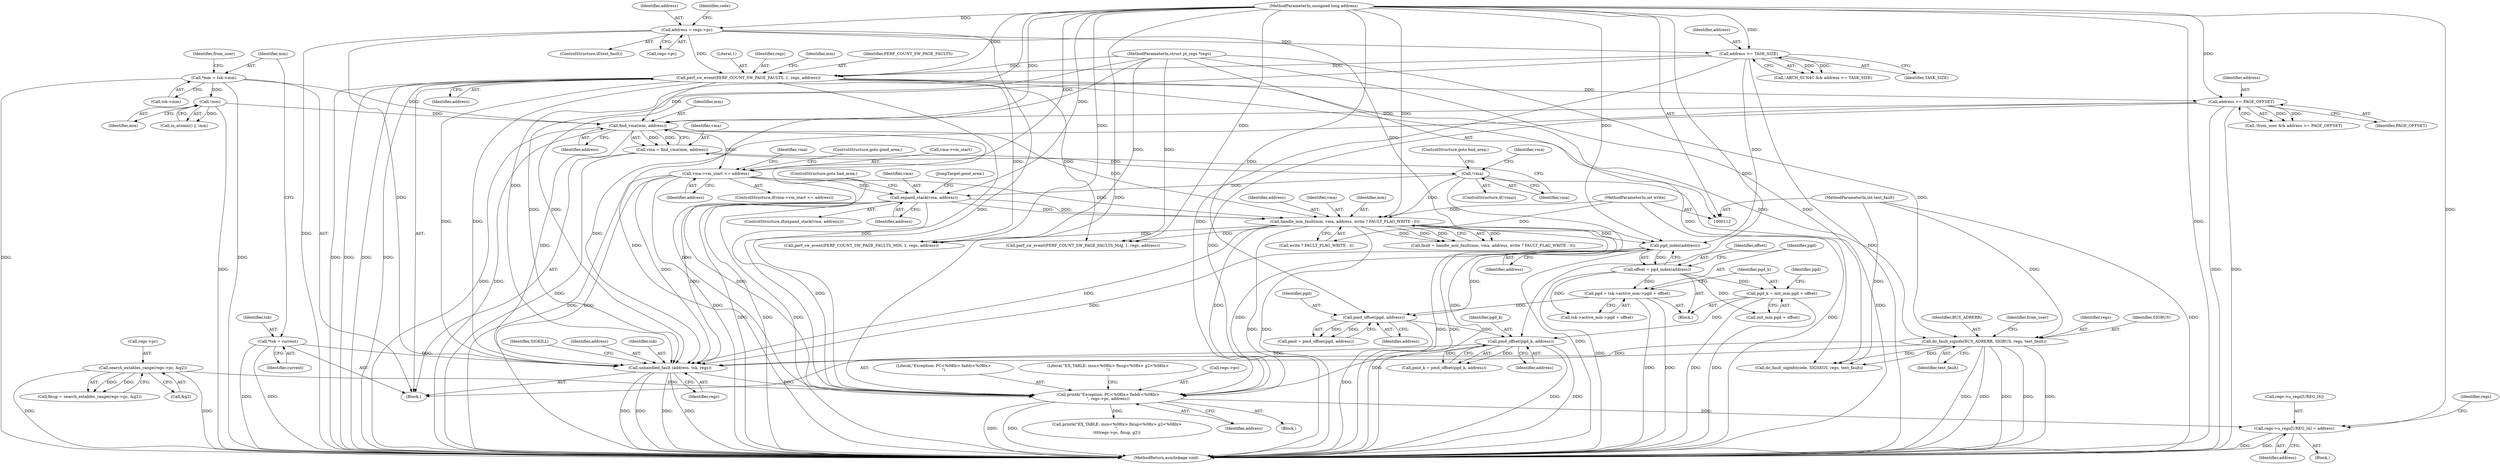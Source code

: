 digraph "0_linux_a8b0ca17b80e92faab46ee7179ba9e99ccb61233_43@array" {
"1000390" [label="(Call,regs->u_regs[UREG_I4] = address)"];
"1000344" [label="(Call,printk(\"Exception: PC<%08lx> faddr<%08lx>\n\", regs->pc, address))"];
"1000329" [label="(Call,search_extables_range(regs->pc, &g2))"];
"1000186" [label="(Call,find_vma(mm, address))"];
"1000163" [label="(Call,!mm)"];
"1000124" [label="(Call,*mm = tsk->mm)"];
"1000180" [label="(Call,address >= PAGE_OFFSET)"];
"1000166" [label="(Call,perf_sw_event(PERF_COUNT_SW_PAGE_FAULTS, 1, regs, address))"];
"1000113" [label="(MethodParameterIn,struct pt_regs *regs)"];
"1000156" [label="(Call,address >= TASK_SIZE)"];
"1000144" [label="(Call,address = regs->pc)"];
"1000116" [label="(MethodParameterIn,unsigned long address)"];
"1000466" [label="(Call,pgd_index(address))"];
"1000242" [label="(Call,handle_mm_fault(mm, vma, address, write ? FAULT_FLAG_WRITE : 0))"];
"1000209" [label="(Call,expand_stack(vma, address))"];
"1000190" [label="(Call,!vma)"];
"1000184" [label="(Call,vma = find_vma(mm, address))"];
"1000194" [label="(Call,vma->vm_start <= address)"];
"1000115" [label="(MethodParameterIn,int write)"];
"1000515" [label="(Call,pmd_offset(pgd_k, address))"];
"1000481" [label="(Call,pgd_k = init_mm.pgd + offset)"];
"1000464" [label="(Call,offset = pgd_index(address))"];
"1000510" [label="(Call,pmd_offset(pgd, address))"];
"1000472" [label="(Call,pgd = tsk->active_mm->pgd + offset)"];
"1000428" [label="(Call,unhandled_fault (address, tsk, regs))"];
"1000120" [label="(Call,*tsk = current)"];
"1000452" [label="(Call,do_fault_siginfo(BUS_ADRERR, SIGBUS, regs, text_fault))"];
"1000114" [label="(MethodParameterIn,int text_fault)"];
"1000133" [label="(Identifier,from_user)"];
"1000204" [label="(Identifier,vma)"];
"1000465" [label="(Identifier,offset)"];
"1000400" [label="(Identifier,regs)"];
"1000124" [label="(Call,*mm = tsk->mm)"];
"1000177" [label="(Call,!from_user && address >= PAGE_OFFSET)"];
"1000277" [label="(Call,perf_sw_event(PERF_COUNT_SW_PAGE_FAULTS_MAJ, 1, regs, address))"];
"1000492" [label="(Identifier,pgd)"];
"1000166" [label="(Call,perf_sw_event(PERF_COUNT_SW_PAGE_FAULTS, 1, regs, address))"];
"1000187" [label="(Identifier,mm)"];
"1000510" [label="(Call,pmd_offset(pgd, address))"];
"1000472" [label="(Call,pgd = tsk->active_mm->pgd + offset)"];
"1000428" [label="(Call,unhandled_fault (address, tsk, regs))"];
"1000213" [label="(JumpTarget,good_area:)"];
"1000473" [label="(Identifier,pgd)"];
"1000180" [label="(Call,address >= PAGE_OFFSET)"];
"1000456" [label="(Identifier,text_fault)"];
"1000188" [label="(Identifier,address)"];
"1000246" [label="(Call,write ? FAULT_FLAG_WRITE : 0)"];
"1000181" [label="(Identifier,address)"];
"1000339" [label="(Block,)"];
"1000185" [label="(Identifier,vma)"];
"1000199" [label="(ControlStructure,goto good_area;)"];
"1000209" [label="(Call,expand_stack(vma, address))"];
"1000116" [label="(MethodParameterIn,unsigned long address)"];
"1000330" [label="(Call,regs->pc)"];
"1000194" [label="(Call,vma->vm_start <= address)"];
"1000517" [label="(Identifier,address)"];
"1000329" [label="(Call,search_extables_range(regs->pc, &g2))"];
"1000168" [label="(Literal,1)"];
"1000115" [label="(MethodParameterIn,int write)"];
"1000513" [label="(Call,pmd_k = pmd_offset(pgd_k, address))"];
"1000212" [label="(ControlStructure,goto bad_area;)"];
"1000333" [label="(Call,&g2)"];
"1000433" [label="(Identifier,SIGKILL)"];
"1000429" [label="(Identifier,address)"];
"1000191" [label="(Identifier,vma)"];
"1000198" [label="(Identifier,address)"];
"1000120" [label="(Call,*tsk = current)"];
"1000327" [label="(Call,fixup = search_extables_range(regs->pc, &g2))"];
"1000157" [label="(Identifier,address)"];
"1000144" [label="(Call,address = regs->pc)"];
"1000345" [label="(Literal,\"Exception: PC<%08lx> faddr<%08lx>\n\")"];
"1000117" [label="(Block,)"];
"1000189" [label="(ControlStructure,if(!vma))"];
"1000245" [label="(Identifier,address)"];
"1000242" [label="(Call,handle_mm_fault(mm, vma, address, write ? FAULT_FLAG_WRITE : 0))"];
"1000153" [label="(Call,!ARCH_SUN4C && address >= TASK_SIZE)"];
"1000350" [label="(Call,printk(\"EX_TABLE: insn<%08lx> fixup<%08x> g2<%08lx>\n\",\n\t\t\t\tregs->pc, fixup, g2))"];
"1000511" [label="(Identifier,pgd)"];
"1000396" [label="(Identifier,address)"];
"1000474" [label="(Call,tsk->active_mm->pgd + offset)"];
"1000169" [label="(Identifier,regs)"];
"1000459" [label="(Identifier,from_user)"];
"1000190" [label="(Call,!vma)"];
"1000161" [label="(Call,in_atomic() || !mm)"];
"1000452" [label="(Call,do_fault_siginfo(BUS_ADRERR, SIGBUS, regs, text_fault))"];
"1000455" [label="(Identifier,regs)"];
"1000114" [label="(MethodParameterIn,int text_fault)"];
"1000186" [label="(Call,find_vma(mm, address))"];
"1000184" [label="(Call,vma = find_vma(mm, address))"];
"1000309" [label="(Call,do_fault_siginfo(code, SIGSEGV, regs, text_fault))"];
"1000195" [label="(Call,vma->vm_start)"];
"1000534" [label="(MethodReturn,asmlinkage void)"];
"1000142" [label="(ControlStructure,if(text_fault))"];
"1000344" [label="(Call,printk(\"Exception: PC<%08lx> faddr<%08lx>\n\", regs->pc, address))"];
"1000240" [label="(Call,fault = handle_mm_fault(mm, vma, address, write ? FAULT_FLAG_WRITE : 0))"];
"1000211" [label="(Identifier,address)"];
"1000126" [label="(Call,tsk->mm)"];
"1000244" [label="(Identifier,vma)"];
"1000431" [label="(Identifier,regs)"];
"1000170" [label="(Identifier,address)"];
"1000146" [label="(Call,regs->pc)"];
"1000351" [label="(Literal,\"EX_TABLE: insn<%08lx> fixup<%08x> g2<%08lx>\n\")"];
"1000121" [label="(Identifier,tsk)"];
"1000516" [label="(Identifier,pgd_k)"];
"1000483" [label="(Call,init_mm.pgd + offset)"];
"1000346" [label="(Call,regs->pc)"];
"1000158" [label="(Identifier,TASK_SIZE)"];
"1000196" [label="(Identifier,vma)"];
"1000349" [label="(Identifier,address)"];
"1000163" [label="(Call,!mm)"];
"1000122" [label="(Identifier,current)"];
"1000467" [label="(Identifier,address)"];
"1000193" [label="(ControlStructure,if(vma->vm_start <= address))"];
"1000512" [label="(Identifier,address)"];
"1000391" [label="(Call,regs->u_regs[UREG_I4])"];
"1000288" [label="(Call,perf_sw_event(PERF_COUNT_SW_PAGE_FAULTS_MIN, 1, regs, address))"];
"1000464" [label="(Call,offset = pgd_index(address))"];
"1000192" [label="(ControlStructure,goto bad_area;)"];
"1000156" [label="(Call,address >= TASK_SIZE)"];
"1000150" [label="(Identifier,code)"];
"1000454" [label="(Identifier,SIGBUS)"];
"1000389" [label="(Block,)"];
"1000210" [label="(Identifier,vma)"];
"1000390" [label="(Call,regs->u_regs[UREG_I4] = address)"];
"1000125" [label="(Identifier,mm)"];
"1000164" [label="(Identifier,mm)"];
"1000182" [label="(Identifier,PAGE_OFFSET)"];
"1000174" [label="(Identifier,mm)"];
"1000508" [label="(Call,pmd = pmd_offset(pgd, address))"];
"1000453" [label="(Identifier,BUS_ADRERR)"];
"1000145" [label="(Identifier,address)"];
"1000466" [label="(Call,pgd_index(address))"];
"1000515" [label="(Call,pmd_offset(pgd_k, address))"];
"1000482" [label="(Identifier,pgd_k)"];
"1000113" [label="(MethodParameterIn,struct pt_regs *regs)"];
"1000243" [label="(Identifier,mm)"];
"1000430" [label="(Identifier,tsk)"];
"1000208" [label="(ControlStructure,if(expand_stack(vma, address)))"];
"1000462" [label="(Block,)"];
"1000481" [label="(Call,pgd_k = init_mm.pgd + offset)"];
"1000167" [label="(Identifier,PERF_COUNT_SW_PAGE_FAULTS)"];
"1000390" -> "1000389"  [label="AST: "];
"1000390" -> "1000396"  [label="CFG: "];
"1000391" -> "1000390"  [label="AST: "];
"1000396" -> "1000390"  [label="AST: "];
"1000400" -> "1000390"  [label="CFG: "];
"1000390" -> "1000534"  [label="DDG: "];
"1000390" -> "1000534"  [label="DDG: "];
"1000344" -> "1000390"  [label="DDG: "];
"1000116" -> "1000390"  [label="DDG: "];
"1000344" -> "1000339"  [label="AST: "];
"1000344" -> "1000349"  [label="CFG: "];
"1000345" -> "1000344"  [label="AST: "];
"1000346" -> "1000344"  [label="AST: "];
"1000349" -> "1000344"  [label="AST: "];
"1000351" -> "1000344"  [label="CFG: "];
"1000344" -> "1000534"  [label="DDG: "];
"1000344" -> "1000534"  [label="DDG: "];
"1000329" -> "1000344"  [label="DDG: "];
"1000186" -> "1000344"  [label="DDG: "];
"1000156" -> "1000344"  [label="DDG: "];
"1000466" -> "1000344"  [label="DDG: "];
"1000180" -> "1000344"  [label="DDG: "];
"1000209" -> "1000344"  [label="DDG: "];
"1000144" -> "1000344"  [label="DDG: "];
"1000166" -> "1000344"  [label="DDG: "];
"1000194" -> "1000344"  [label="DDG: "];
"1000242" -> "1000344"  [label="DDG: "];
"1000515" -> "1000344"  [label="DDG: "];
"1000428" -> "1000344"  [label="DDG: "];
"1000116" -> "1000344"  [label="DDG: "];
"1000344" -> "1000350"  [label="DDG: "];
"1000329" -> "1000327"  [label="AST: "];
"1000329" -> "1000333"  [label="CFG: "];
"1000330" -> "1000329"  [label="AST: "];
"1000333" -> "1000329"  [label="AST: "];
"1000327" -> "1000329"  [label="CFG: "];
"1000329" -> "1000534"  [label="DDG: "];
"1000329" -> "1000534"  [label="DDG: "];
"1000329" -> "1000327"  [label="DDG: "];
"1000329" -> "1000327"  [label="DDG: "];
"1000186" -> "1000184"  [label="AST: "];
"1000186" -> "1000188"  [label="CFG: "];
"1000187" -> "1000186"  [label="AST: "];
"1000188" -> "1000186"  [label="AST: "];
"1000184" -> "1000186"  [label="CFG: "];
"1000186" -> "1000534"  [label="DDG: "];
"1000186" -> "1000534"  [label="DDG: "];
"1000186" -> "1000184"  [label="DDG: "];
"1000186" -> "1000184"  [label="DDG: "];
"1000163" -> "1000186"  [label="DDG: "];
"1000124" -> "1000186"  [label="DDG: "];
"1000180" -> "1000186"  [label="DDG: "];
"1000166" -> "1000186"  [label="DDG: "];
"1000116" -> "1000186"  [label="DDG: "];
"1000186" -> "1000194"  [label="DDG: "];
"1000186" -> "1000242"  [label="DDG: "];
"1000186" -> "1000428"  [label="DDG: "];
"1000163" -> "1000161"  [label="AST: "];
"1000163" -> "1000164"  [label="CFG: "];
"1000164" -> "1000163"  [label="AST: "];
"1000161" -> "1000163"  [label="CFG: "];
"1000163" -> "1000534"  [label="DDG: "];
"1000163" -> "1000161"  [label="DDG: "];
"1000124" -> "1000163"  [label="DDG: "];
"1000124" -> "1000117"  [label="AST: "];
"1000124" -> "1000126"  [label="CFG: "];
"1000125" -> "1000124"  [label="AST: "];
"1000126" -> "1000124"  [label="AST: "];
"1000133" -> "1000124"  [label="CFG: "];
"1000124" -> "1000534"  [label="DDG: "];
"1000124" -> "1000534"  [label="DDG: "];
"1000180" -> "1000177"  [label="AST: "];
"1000180" -> "1000182"  [label="CFG: "];
"1000181" -> "1000180"  [label="AST: "];
"1000182" -> "1000180"  [label="AST: "];
"1000177" -> "1000180"  [label="CFG: "];
"1000180" -> "1000534"  [label="DDG: "];
"1000180" -> "1000534"  [label="DDG: "];
"1000180" -> "1000177"  [label="DDG: "];
"1000180" -> "1000177"  [label="DDG: "];
"1000166" -> "1000180"  [label="DDG: "];
"1000116" -> "1000180"  [label="DDG: "];
"1000180" -> "1000428"  [label="DDG: "];
"1000166" -> "1000117"  [label="AST: "];
"1000166" -> "1000170"  [label="CFG: "];
"1000167" -> "1000166"  [label="AST: "];
"1000168" -> "1000166"  [label="AST: "];
"1000169" -> "1000166"  [label="AST: "];
"1000170" -> "1000166"  [label="AST: "];
"1000174" -> "1000166"  [label="CFG: "];
"1000166" -> "1000534"  [label="DDG: "];
"1000166" -> "1000534"  [label="DDG: "];
"1000166" -> "1000534"  [label="DDG: "];
"1000166" -> "1000534"  [label="DDG: "];
"1000113" -> "1000166"  [label="DDG: "];
"1000156" -> "1000166"  [label="DDG: "];
"1000144" -> "1000166"  [label="DDG: "];
"1000116" -> "1000166"  [label="DDG: "];
"1000166" -> "1000277"  [label="DDG: "];
"1000166" -> "1000288"  [label="DDG: "];
"1000166" -> "1000309"  [label="DDG: "];
"1000166" -> "1000428"  [label="DDG: "];
"1000166" -> "1000428"  [label="DDG: "];
"1000166" -> "1000452"  [label="DDG: "];
"1000113" -> "1000112"  [label="AST: "];
"1000113" -> "1000534"  [label="DDG: "];
"1000113" -> "1000277"  [label="DDG: "];
"1000113" -> "1000288"  [label="DDG: "];
"1000113" -> "1000309"  [label="DDG: "];
"1000113" -> "1000428"  [label="DDG: "];
"1000113" -> "1000452"  [label="DDG: "];
"1000156" -> "1000153"  [label="AST: "];
"1000156" -> "1000158"  [label="CFG: "];
"1000157" -> "1000156"  [label="AST: "];
"1000158" -> "1000156"  [label="AST: "];
"1000153" -> "1000156"  [label="CFG: "];
"1000156" -> "1000534"  [label="DDG: "];
"1000156" -> "1000153"  [label="DDG: "];
"1000156" -> "1000153"  [label="DDG: "];
"1000144" -> "1000156"  [label="DDG: "];
"1000116" -> "1000156"  [label="DDG: "];
"1000156" -> "1000428"  [label="DDG: "];
"1000156" -> "1000466"  [label="DDG: "];
"1000144" -> "1000142"  [label="AST: "];
"1000144" -> "1000146"  [label="CFG: "];
"1000145" -> "1000144"  [label="AST: "];
"1000146" -> "1000144"  [label="AST: "];
"1000150" -> "1000144"  [label="CFG: "];
"1000144" -> "1000534"  [label="DDG: "];
"1000116" -> "1000144"  [label="DDG: "];
"1000144" -> "1000428"  [label="DDG: "];
"1000144" -> "1000466"  [label="DDG: "];
"1000116" -> "1000112"  [label="AST: "];
"1000116" -> "1000534"  [label="DDG: "];
"1000116" -> "1000194"  [label="DDG: "];
"1000116" -> "1000209"  [label="DDG: "];
"1000116" -> "1000242"  [label="DDG: "];
"1000116" -> "1000277"  [label="DDG: "];
"1000116" -> "1000288"  [label="DDG: "];
"1000116" -> "1000428"  [label="DDG: "];
"1000116" -> "1000466"  [label="DDG: "];
"1000116" -> "1000510"  [label="DDG: "];
"1000116" -> "1000515"  [label="DDG: "];
"1000466" -> "1000464"  [label="AST: "];
"1000466" -> "1000467"  [label="CFG: "];
"1000467" -> "1000466"  [label="AST: "];
"1000464" -> "1000466"  [label="CFG: "];
"1000466" -> "1000534"  [label="DDG: "];
"1000466" -> "1000428"  [label="DDG: "];
"1000466" -> "1000464"  [label="DDG: "];
"1000242" -> "1000466"  [label="DDG: "];
"1000466" -> "1000510"  [label="DDG: "];
"1000242" -> "1000240"  [label="AST: "];
"1000242" -> "1000246"  [label="CFG: "];
"1000243" -> "1000242"  [label="AST: "];
"1000244" -> "1000242"  [label="AST: "];
"1000245" -> "1000242"  [label="AST: "];
"1000246" -> "1000242"  [label="AST: "];
"1000240" -> "1000242"  [label="CFG: "];
"1000242" -> "1000534"  [label="DDG: "];
"1000242" -> "1000534"  [label="DDG: "];
"1000242" -> "1000534"  [label="DDG: "];
"1000242" -> "1000534"  [label="DDG: "];
"1000242" -> "1000240"  [label="DDG: "];
"1000242" -> "1000240"  [label="DDG: "];
"1000242" -> "1000240"  [label="DDG: "];
"1000242" -> "1000240"  [label="DDG: "];
"1000209" -> "1000242"  [label="DDG: "];
"1000209" -> "1000242"  [label="DDG: "];
"1000190" -> "1000242"  [label="DDG: "];
"1000194" -> "1000242"  [label="DDG: "];
"1000115" -> "1000242"  [label="DDG: "];
"1000242" -> "1000277"  [label="DDG: "];
"1000242" -> "1000288"  [label="DDG: "];
"1000242" -> "1000428"  [label="DDG: "];
"1000209" -> "1000208"  [label="AST: "];
"1000209" -> "1000211"  [label="CFG: "];
"1000210" -> "1000209"  [label="AST: "];
"1000211" -> "1000209"  [label="AST: "];
"1000212" -> "1000209"  [label="CFG: "];
"1000213" -> "1000209"  [label="CFG: "];
"1000209" -> "1000534"  [label="DDG: "];
"1000209" -> "1000534"  [label="DDG: "];
"1000209" -> "1000534"  [label="DDG: "];
"1000190" -> "1000209"  [label="DDG: "];
"1000194" -> "1000209"  [label="DDG: "];
"1000209" -> "1000428"  [label="DDG: "];
"1000190" -> "1000189"  [label="AST: "];
"1000190" -> "1000191"  [label="CFG: "];
"1000191" -> "1000190"  [label="AST: "];
"1000192" -> "1000190"  [label="CFG: "];
"1000196" -> "1000190"  [label="CFG: "];
"1000190" -> "1000534"  [label="DDG: "];
"1000190" -> "1000534"  [label="DDG: "];
"1000184" -> "1000190"  [label="DDG: "];
"1000184" -> "1000117"  [label="AST: "];
"1000185" -> "1000184"  [label="AST: "];
"1000191" -> "1000184"  [label="CFG: "];
"1000184" -> "1000534"  [label="DDG: "];
"1000194" -> "1000193"  [label="AST: "];
"1000194" -> "1000198"  [label="CFG: "];
"1000195" -> "1000194"  [label="AST: "];
"1000198" -> "1000194"  [label="AST: "];
"1000199" -> "1000194"  [label="CFG: "];
"1000204" -> "1000194"  [label="CFG: "];
"1000194" -> "1000534"  [label="DDG: "];
"1000194" -> "1000534"  [label="DDG: "];
"1000194" -> "1000534"  [label="DDG: "];
"1000194" -> "1000428"  [label="DDG: "];
"1000115" -> "1000112"  [label="AST: "];
"1000115" -> "1000534"  [label="DDG: "];
"1000115" -> "1000246"  [label="DDG: "];
"1000515" -> "1000513"  [label="AST: "];
"1000515" -> "1000517"  [label="CFG: "];
"1000516" -> "1000515"  [label="AST: "];
"1000517" -> "1000515"  [label="AST: "];
"1000513" -> "1000515"  [label="CFG: "];
"1000515" -> "1000534"  [label="DDG: "];
"1000515" -> "1000534"  [label="DDG: "];
"1000515" -> "1000428"  [label="DDG: "];
"1000515" -> "1000513"  [label="DDG: "];
"1000515" -> "1000513"  [label="DDG: "];
"1000481" -> "1000515"  [label="DDG: "];
"1000510" -> "1000515"  [label="DDG: "];
"1000481" -> "1000462"  [label="AST: "];
"1000481" -> "1000483"  [label="CFG: "];
"1000482" -> "1000481"  [label="AST: "];
"1000483" -> "1000481"  [label="AST: "];
"1000492" -> "1000481"  [label="CFG: "];
"1000481" -> "1000534"  [label="DDG: "];
"1000481" -> "1000534"  [label="DDG: "];
"1000464" -> "1000481"  [label="DDG: "];
"1000464" -> "1000462"  [label="AST: "];
"1000465" -> "1000464"  [label="AST: "];
"1000473" -> "1000464"  [label="CFG: "];
"1000464" -> "1000534"  [label="DDG: "];
"1000464" -> "1000472"  [label="DDG: "];
"1000464" -> "1000474"  [label="DDG: "];
"1000464" -> "1000483"  [label="DDG: "];
"1000510" -> "1000508"  [label="AST: "];
"1000510" -> "1000512"  [label="CFG: "];
"1000511" -> "1000510"  [label="AST: "];
"1000512" -> "1000510"  [label="AST: "];
"1000508" -> "1000510"  [label="CFG: "];
"1000510" -> "1000534"  [label="DDG: "];
"1000510" -> "1000508"  [label="DDG: "];
"1000510" -> "1000508"  [label="DDG: "];
"1000472" -> "1000510"  [label="DDG: "];
"1000472" -> "1000462"  [label="AST: "];
"1000472" -> "1000474"  [label="CFG: "];
"1000473" -> "1000472"  [label="AST: "];
"1000474" -> "1000472"  [label="AST: "];
"1000482" -> "1000472"  [label="CFG: "];
"1000472" -> "1000534"  [label="DDG: "];
"1000472" -> "1000534"  [label="DDG: "];
"1000428" -> "1000117"  [label="AST: "];
"1000428" -> "1000431"  [label="CFG: "];
"1000429" -> "1000428"  [label="AST: "];
"1000430" -> "1000428"  [label="AST: "];
"1000431" -> "1000428"  [label="AST: "];
"1000433" -> "1000428"  [label="CFG: "];
"1000428" -> "1000534"  [label="DDG: "];
"1000428" -> "1000534"  [label="DDG: "];
"1000428" -> "1000534"  [label="DDG: "];
"1000428" -> "1000534"  [label="DDG: "];
"1000120" -> "1000428"  [label="DDG: "];
"1000452" -> "1000428"  [label="DDG: "];
"1000120" -> "1000117"  [label="AST: "];
"1000120" -> "1000122"  [label="CFG: "];
"1000121" -> "1000120"  [label="AST: "];
"1000122" -> "1000120"  [label="AST: "];
"1000125" -> "1000120"  [label="CFG: "];
"1000120" -> "1000534"  [label="DDG: "];
"1000120" -> "1000534"  [label="DDG: "];
"1000452" -> "1000117"  [label="AST: "];
"1000452" -> "1000456"  [label="CFG: "];
"1000453" -> "1000452"  [label="AST: "];
"1000454" -> "1000452"  [label="AST: "];
"1000455" -> "1000452"  [label="AST: "];
"1000456" -> "1000452"  [label="AST: "];
"1000459" -> "1000452"  [label="CFG: "];
"1000452" -> "1000534"  [label="DDG: "];
"1000452" -> "1000534"  [label="DDG: "];
"1000452" -> "1000534"  [label="DDG: "];
"1000452" -> "1000534"  [label="DDG: "];
"1000452" -> "1000534"  [label="DDG: "];
"1000452" -> "1000309"  [label="DDG: "];
"1000452" -> "1000309"  [label="DDG: "];
"1000114" -> "1000452"  [label="DDG: "];
"1000114" -> "1000112"  [label="AST: "];
"1000114" -> "1000534"  [label="DDG: "];
"1000114" -> "1000309"  [label="DDG: "];
}
